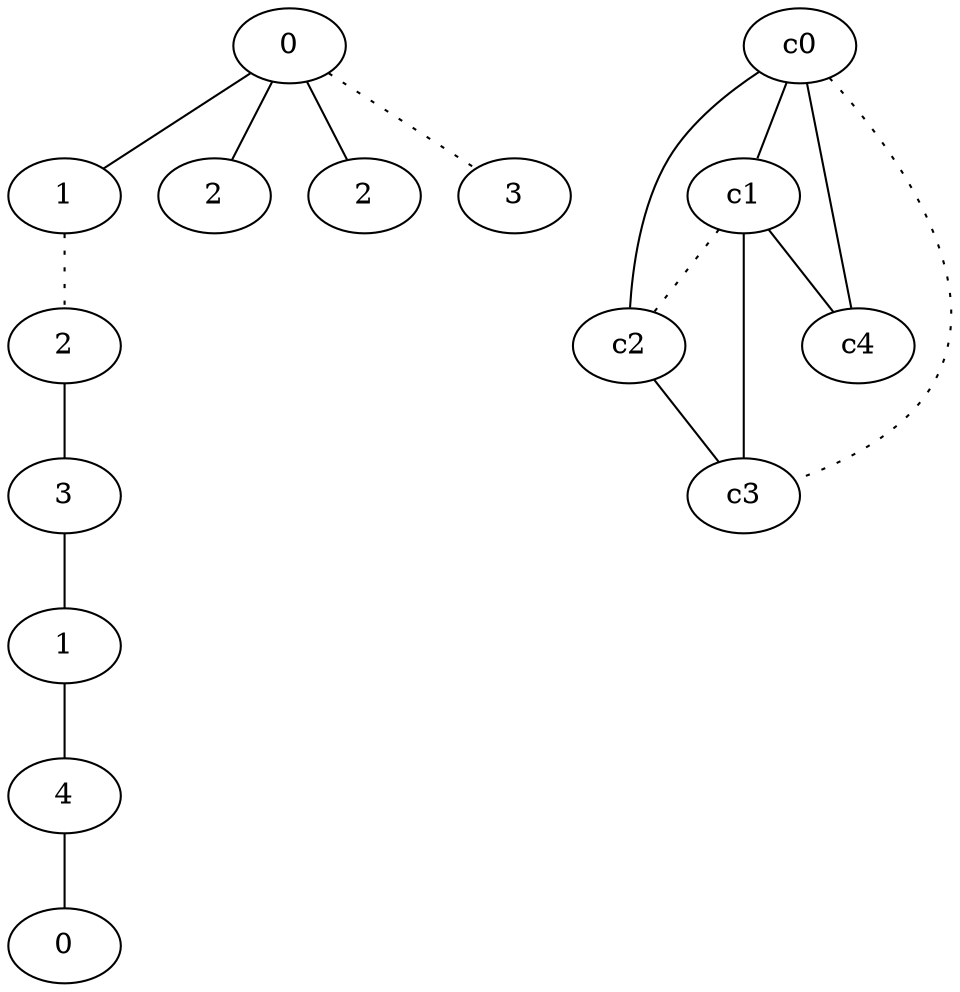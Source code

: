 graph {
a0[label=0];
a1[label=1];
a2[label=2];
a3[label=3];
a4[label=1];
a5[label=4];
a6[label=0];
a7[label=2];
a8[label=2];
a9[label=3];
a0 -- a1;
a0 -- a7;
a0 -- a8;
a0 -- a9 [style=dotted];
a1 -- a2 [style=dotted];
a2 -- a3;
a3 -- a4;
a4 -- a5;
a5 -- a6;
c0 -- c1;
c0 -- c2;
c0 -- c3 [style=dotted];
c0 -- c4;
c1 -- c2 [style=dotted];
c1 -- c3;
c1 -- c4;
c2 -- c3;
}
